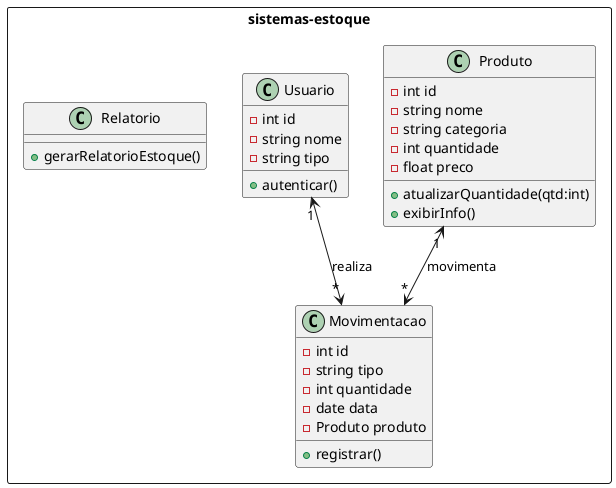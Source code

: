 @startuml Diagrama de classes
rectangle sistemas-estoque{
  class Produto {
    -int id
    -string nome
    -string categoria
    -int quantidade
    -float preco
    +atualizarQuantidade(qtd:int)
    +exibirInfo()
  }

  class Movimentacao {
    -int id
    -string tipo
    -int quantidade
    -date data
    -Produto produto
    +registrar()
  }

  class Usuario {
    -int id
    -string nome
    -string tipo
    +autenticar()
  }

  class Relatorio {
    +gerarRelatorioEstoque()
  }
}
Produto "1" <--> "*" Movimentacao : movimenta
Usuario "1" <--> "*" Movimentacao : realiza
@enduml